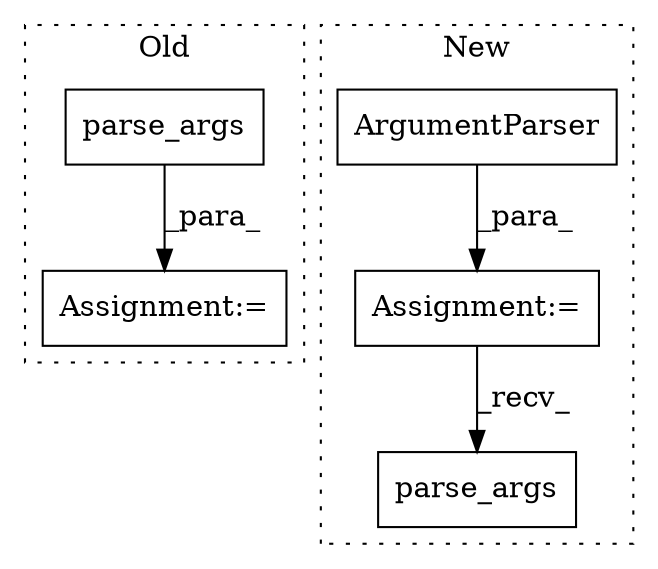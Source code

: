 digraph G {
subgraph cluster0 {
1 [label="parse_args" a="32" s="2922" l="12" shape="box"];
4 [label="Assignment:=" a="7" s="2914" l="1" shape="box"];
label = "Old";
style="dotted";
}
subgraph cluster1 {
2 [label="ArgumentParser" a="32" s="1755,1802" l="15,1" shape="box"];
3 [label="parse_args" a="32" s="3560" l="12" shape="box"];
5 [label="Assignment:=" a="7" s="1745" l="1" shape="box"];
label = "New";
style="dotted";
}
1 -> 4 [label="_para_"];
2 -> 5 [label="_para_"];
5 -> 3 [label="_recv_"];
}